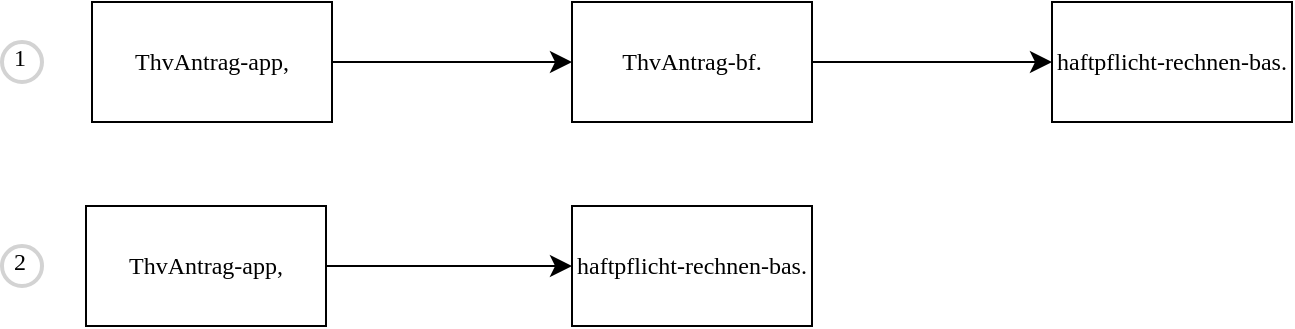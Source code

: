 <mxfile version="28.1.1">
  <diagram name="Page-1" id="dxIZ_2zdy7K_bjG549Ky">
    <mxGraphModel dx="1042" dy="712" grid="0" gridSize="10" guides="1" tooltips="1" connect="1" arrows="1" fold="1" page="0" pageScale="1" pageWidth="850" pageHeight="1100" math="0" shadow="0">
      <root>
        <mxCell id="0" />
        <mxCell id="1" parent="0" />
        <mxCell id="NbQW37odatUNeAf5Amh3-3" value="" style="edgeStyle=none;curved=1;rounded=0;orthogonalLoop=1;jettySize=auto;html=1;fontSize=12;startSize=8;endSize=8;" parent="1" source="NbQW37odatUNeAf5Amh3-1" target="NbQW37odatUNeAf5Amh3-2" edge="1">
          <mxGeometry relative="1" as="geometry" />
        </mxCell>
        <mxCell id="NbQW37odatUNeAf5Amh3-1" value="ThvAntrag-app," style="rounded=0;whiteSpace=wrap;html=1;fontFamily=Verdana;" parent="1" vertex="1">
          <mxGeometry x="140" y="170" width="120" height="60" as="geometry" />
        </mxCell>
        <mxCell id="NbQW37odatUNeAf5Amh3-5" value="" style="edgeStyle=none;curved=1;rounded=0;orthogonalLoop=1;jettySize=auto;html=1;fontSize=12;startSize=8;endSize=8;" parent="1" source="NbQW37odatUNeAf5Amh3-2" target="NbQW37odatUNeAf5Amh3-4" edge="1">
          <mxGeometry relative="1" as="geometry" />
        </mxCell>
        <mxCell id="NbQW37odatUNeAf5Amh3-2" value="ThvAntrag-bf." style="rounded=0;whiteSpace=wrap;html=1;fontFamily=Verdana;" parent="1" vertex="1">
          <mxGeometry x="380" y="170" width="120" height="60" as="geometry" />
        </mxCell>
        <mxCell id="NbQW37odatUNeAf5Amh3-4" value="haftpflicht-rechnen-bas." style="rounded=0;whiteSpace=wrap;html=1;fontFamily=Verdana;" parent="1" vertex="1">
          <mxGeometry x="620" y="170" width="120" height="60" as="geometry" />
        </mxCell>
        <mxCell id="NbQW37odatUNeAf5Amh3-6" value="" style="edgeStyle=none;curved=1;rounded=0;orthogonalLoop=1;jettySize=auto;html=1;fontSize=12;startSize=8;endSize=8;" parent="1" source="NbQW37odatUNeAf5Amh3-7" target="NbQW37odatUNeAf5Amh3-10" edge="1">
          <mxGeometry relative="1" as="geometry">
            <mxPoint x="377" y="302" as="targetPoint" />
          </mxGeometry>
        </mxCell>
        <mxCell id="NbQW37odatUNeAf5Amh3-7" value="ThvAntrag-app," style="rounded=0;whiteSpace=wrap;html=1;fontFamily=Verdana;" parent="1" vertex="1">
          <mxGeometry x="137" y="272" width="120" height="60" as="geometry" />
        </mxCell>
        <mxCell id="NbQW37odatUNeAf5Amh3-8" value="" style="edgeStyle=none;curved=1;rounded=0;orthogonalLoop=1;jettySize=auto;html=1;fontSize=12;startSize=8;endSize=8;" parent="1" target="NbQW37odatUNeAf5Amh3-10" edge="1">
          <mxGeometry relative="1" as="geometry">
            <mxPoint x="497" y="302" as="sourcePoint" />
          </mxGeometry>
        </mxCell>
        <mxCell id="NbQW37odatUNeAf5Amh3-10" value="haftpflicht-rechnen-bas." style="rounded=0;whiteSpace=wrap;html=1;fontFamily=Verdana;" parent="1" vertex="1">
          <mxGeometry x="380" y="272" width="120" height="60" as="geometry" />
        </mxCell>
        <mxCell id="NbQW37odatUNeAf5Amh3-12" value="1" style="ellipse;whiteSpace=wrap;html=1;aspect=fixed;strokeWidth=2;fontFamily=Tahoma;spacingBottom=4;spacingRight=2;strokeColor=#d3d3d3;" parent="1" vertex="1">
          <mxGeometry x="95" y="190" width="20" height="20" as="geometry" />
        </mxCell>
        <mxCell id="NbQW37odatUNeAf5Amh3-13" value="2" style="ellipse;whiteSpace=wrap;html=1;aspect=fixed;strokeWidth=2;fontFamily=Tahoma;spacingBottom=4;spacingRight=2;strokeColor=#d3d3d3;" parent="1" vertex="1">
          <mxGeometry x="95" y="292" width="20" height="20" as="geometry" />
        </mxCell>
      </root>
    </mxGraphModel>
  </diagram>
</mxfile>
